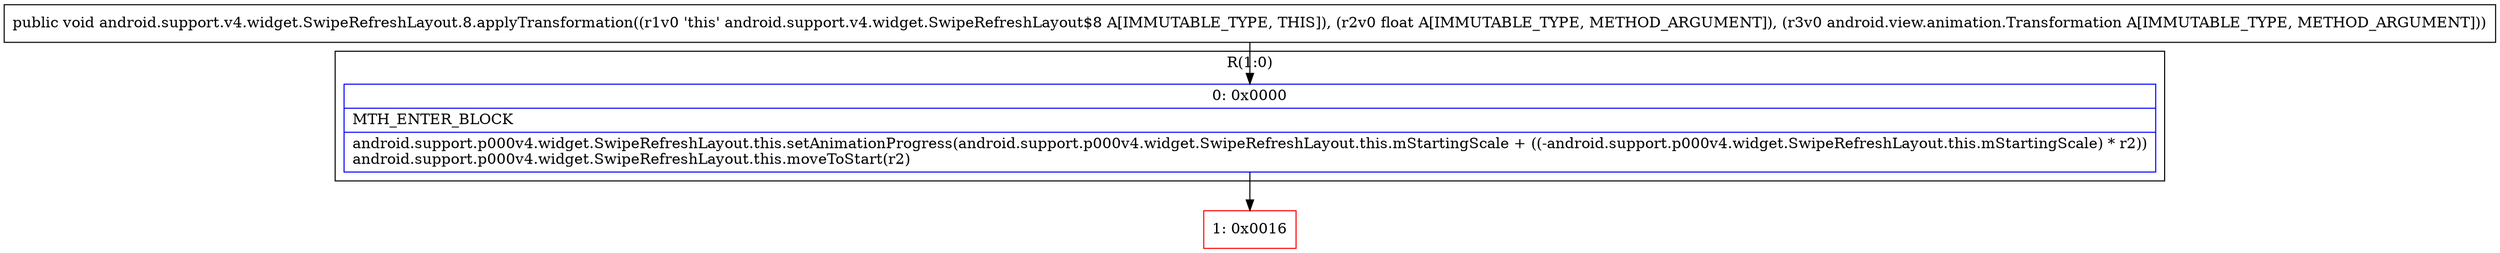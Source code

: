 digraph "CFG forandroid.support.v4.widget.SwipeRefreshLayout.8.applyTransformation(FLandroid\/view\/animation\/Transformation;)V" {
subgraph cluster_Region_381208759 {
label = "R(1:0)";
node [shape=record,color=blue];
Node_0 [shape=record,label="{0\:\ 0x0000|MTH_ENTER_BLOCK\l|android.support.p000v4.widget.SwipeRefreshLayout.this.setAnimationProgress(android.support.p000v4.widget.SwipeRefreshLayout.this.mStartingScale + ((\-android.support.p000v4.widget.SwipeRefreshLayout.this.mStartingScale) * r2))\landroid.support.p000v4.widget.SwipeRefreshLayout.this.moveToStart(r2)\l}"];
}
Node_1 [shape=record,color=red,label="{1\:\ 0x0016}"];
MethodNode[shape=record,label="{public void android.support.v4.widget.SwipeRefreshLayout.8.applyTransformation((r1v0 'this' android.support.v4.widget.SwipeRefreshLayout$8 A[IMMUTABLE_TYPE, THIS]), (r2v0 float A[IMMUTABLE_TYPE, METHOD_ARGUMENT]), (r3v0 android.view.animation.Transformation A[IMMUTABLE_TYPE, METHOD_ARGUMENT])) }"];
MethodNode -> Node_0;
Node_0 -> Node_1;
}

